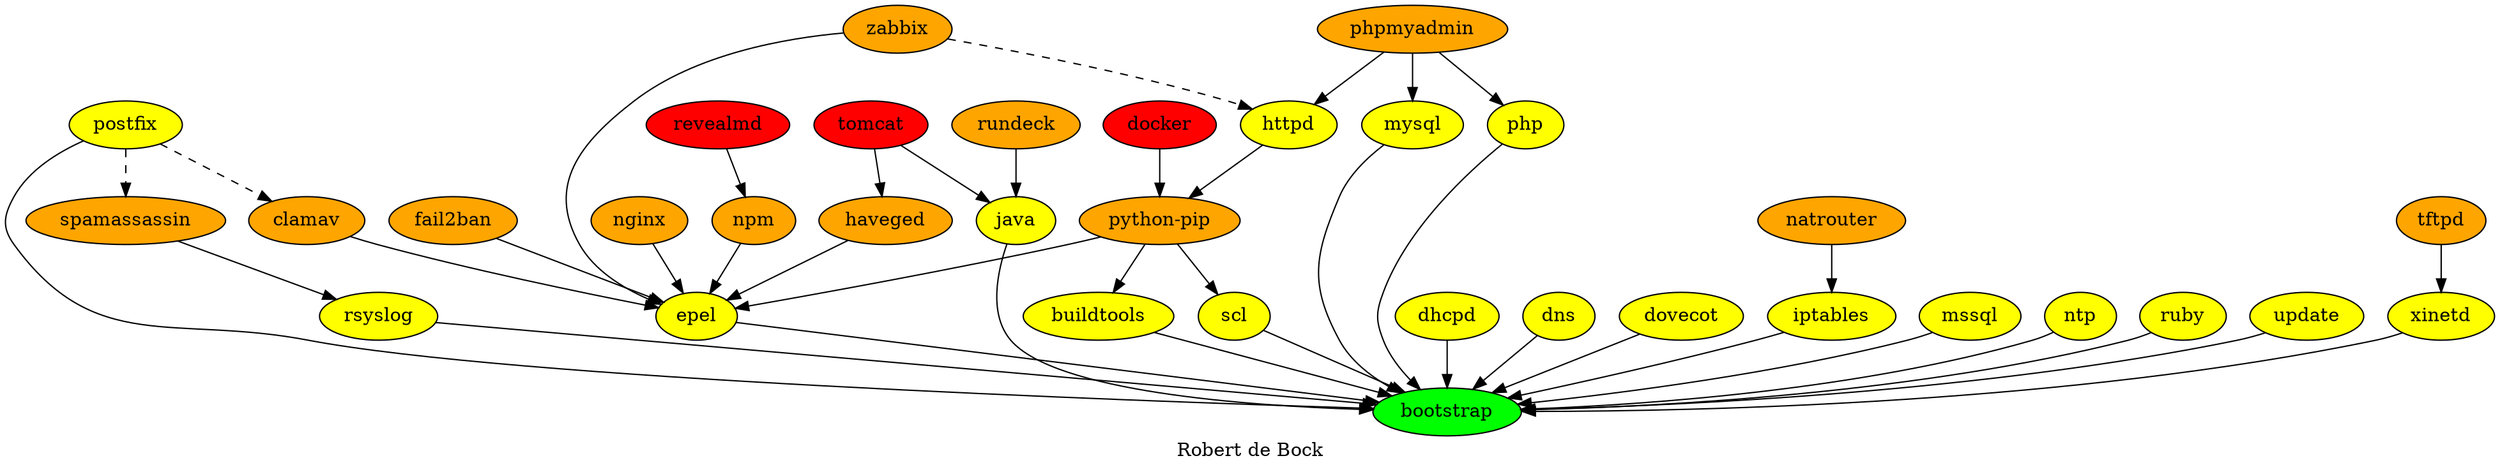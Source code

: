 digraph hierarchy {
  label = "Robert de Bock" ;
  {
    bootstrap [fillcolor=green style=filled]
    buildtools [fillcolor=yellow style=filled]
    clamav [fillcolor=orange style=filled]
    dhcpd [fillcolor=yellow style=filled]
    dns [fillcolor=yellow style=filled]
    docker [fillcolor=red style=filled]
    dovecot [fillcolor=yellow style=filled]
    epel [fillcolor=yellow style=filled]
    fail2ban [fillcolor=orange style=filled]
    haveged [fillcolor=orange style=filled]
    httpd [fillcolor=yellow style=filled]
    iptables [fillcolor=yellow style=filled]
    java [fillcolor=yellow style=filled]
    mssql [fillcolor=yellow style=filled]
    mysql [fillcolor=yellow style=filled]
    natrouter [fillcolor=orange style=filled]
    nginx [fillcolor=orange style=filled]
    npm [fillcolor=orange style=filled]
    ntp [fillcolor=yellow style=filled]
    php [fillcolor=yellow style=filled]
    phpmyadmin [fillcolor=orange style=filled]
    postfix [fillcolor=yellow style=filled]
    "python-pip" [fillcolor=orange style=filled]
    revealmd [fillcolor=red style=filled]
    rsyslog [fillcolor=yellow style=filled]
    ruby [fillcolor=yellow style=filled]
    rundeck [fillcolor=orange style=filled]
    scl [fillcolor=yellow style=filled]
    spamassassin [fillcolor=orange style=filled]
    tftpd [fillcolor=orange style=filled]
    tomcat [fillcolor=red style=filled]
    update [fillcolor=yellow style=filled]
    xinetd [fillcolor=yellow style=filled]
    zabbix [fillcolor=orange style=filled]
  }
  {buildtools dhcpd dns dovecot epel iptables java mysql mssql ntp php postfix rsyslog ruby scl update xinetd} -> bootstrap
  {clamav fail2ban haveged nginx npm "python-pip" zabbix} -> epel
  postfix -> {spamassassin clamav} [style=dashed]
  {docker httpd} -> "python-pip"
  revealmd -> npm
  natrouter -> iptables
  tftpd -> xinetd 
  phpmyadmin -> {php httpd mysql}
  zabbix -> httpd [style=dashed]
  "python-pip" -> {buildtools scl}
  {rundeck tomcat} -> java
  tomcat -> haveged
  spamassassin -> rsyslog
}
